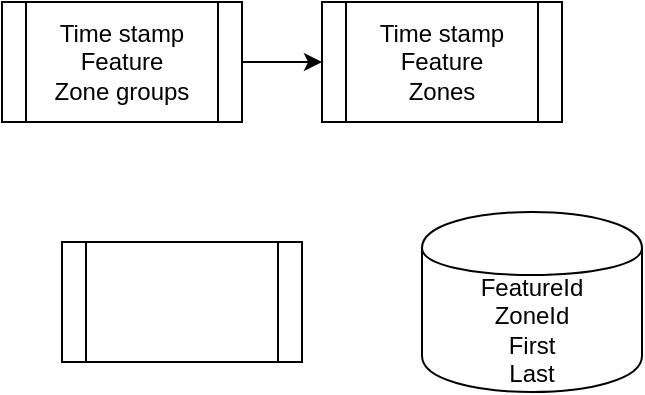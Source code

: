 <mxfile version="13.4.6" type="github">
  <diagram id="MX-Q0ajEodeUbmX2hPma" name="Page-1">
    <mxGraphModel dx="554" dy="516" grid="1" gridSize="10" guides="1" tooltips="1" connect="1" arrows="1" fold="1" page="1" pageScale="1" pageWidth="827" pageHeight="1169" math="0" shadow="0">
      <root>
        <mxCell id="0" />
        <mxCell id="1" parent="0" />
        <mxCell id="jBmK6phHeobHz-66WZZ4-3" style="edgeStyle=orthogonalEdgeStyle;rounded=0;orthogonalLoop=1;jettySize=auto;html=1;" edge="1" parent="1" source="jBmK6phHeobHz-66WZZ4-1" target="jBmK6phHeobHz-66WZZ4-2">
          <mxGeometry relative="1" as="geometry" />
        </mxCell>
        <mxCell id="jBmK6phHeobHz-66WZZ4-1" value="Time stamp&lt;br&gt;Feature&lt;br&gt;Zone groups" style="shape=process;whiteSpace=wrap;html=1;backgroundOutline=1;" vertex="1" parent="1">
          <mxGeometry x="40" y="80" width="120" height="60" as="geometry" />
        </mxCell>
        <mxCell id="jBmK6phHeobHz-66WZZ4-2" value="Time stamp&lt;br&gt;Feature&lt;br&gt;Zones" style="shape=process;whiteSpace=wrap;html=1;backgroundOutline=1;" vertex="1" parent="1">
          <mxGeometry x="200" y="80" width="120" height="60" as="geometry" />
        </mxCell>
        <mxCell id="jBmK6phHeobHz-66WZZ4-4" value="" style="shape=process;whiteSpace=wrap;html=1;backgroundOutline=1;" vertex="1" parent="1">
          <mxGeometry x="70" y="200" width="120" height="60" as="geometry" />
        </mxCell>
        <mxCell id="jBmK6phHeobHz-66WZZ4-6" value="FeatureId&lt;br&gt;ZoneId&lt;br&gt;First&lt;br&gt;Last" style="shape=cylinder;whiteSpace=wrap;html=1;boundedLbl=1;backgroundOutline=1;" vertex="1" parent="1">
          <mxGeometry x="250" y="185" width="110" height="90" as="geometry" />
        </mxCell>
      </root>
    </mxGraphModel>
  </diagram>
</mxfile>

